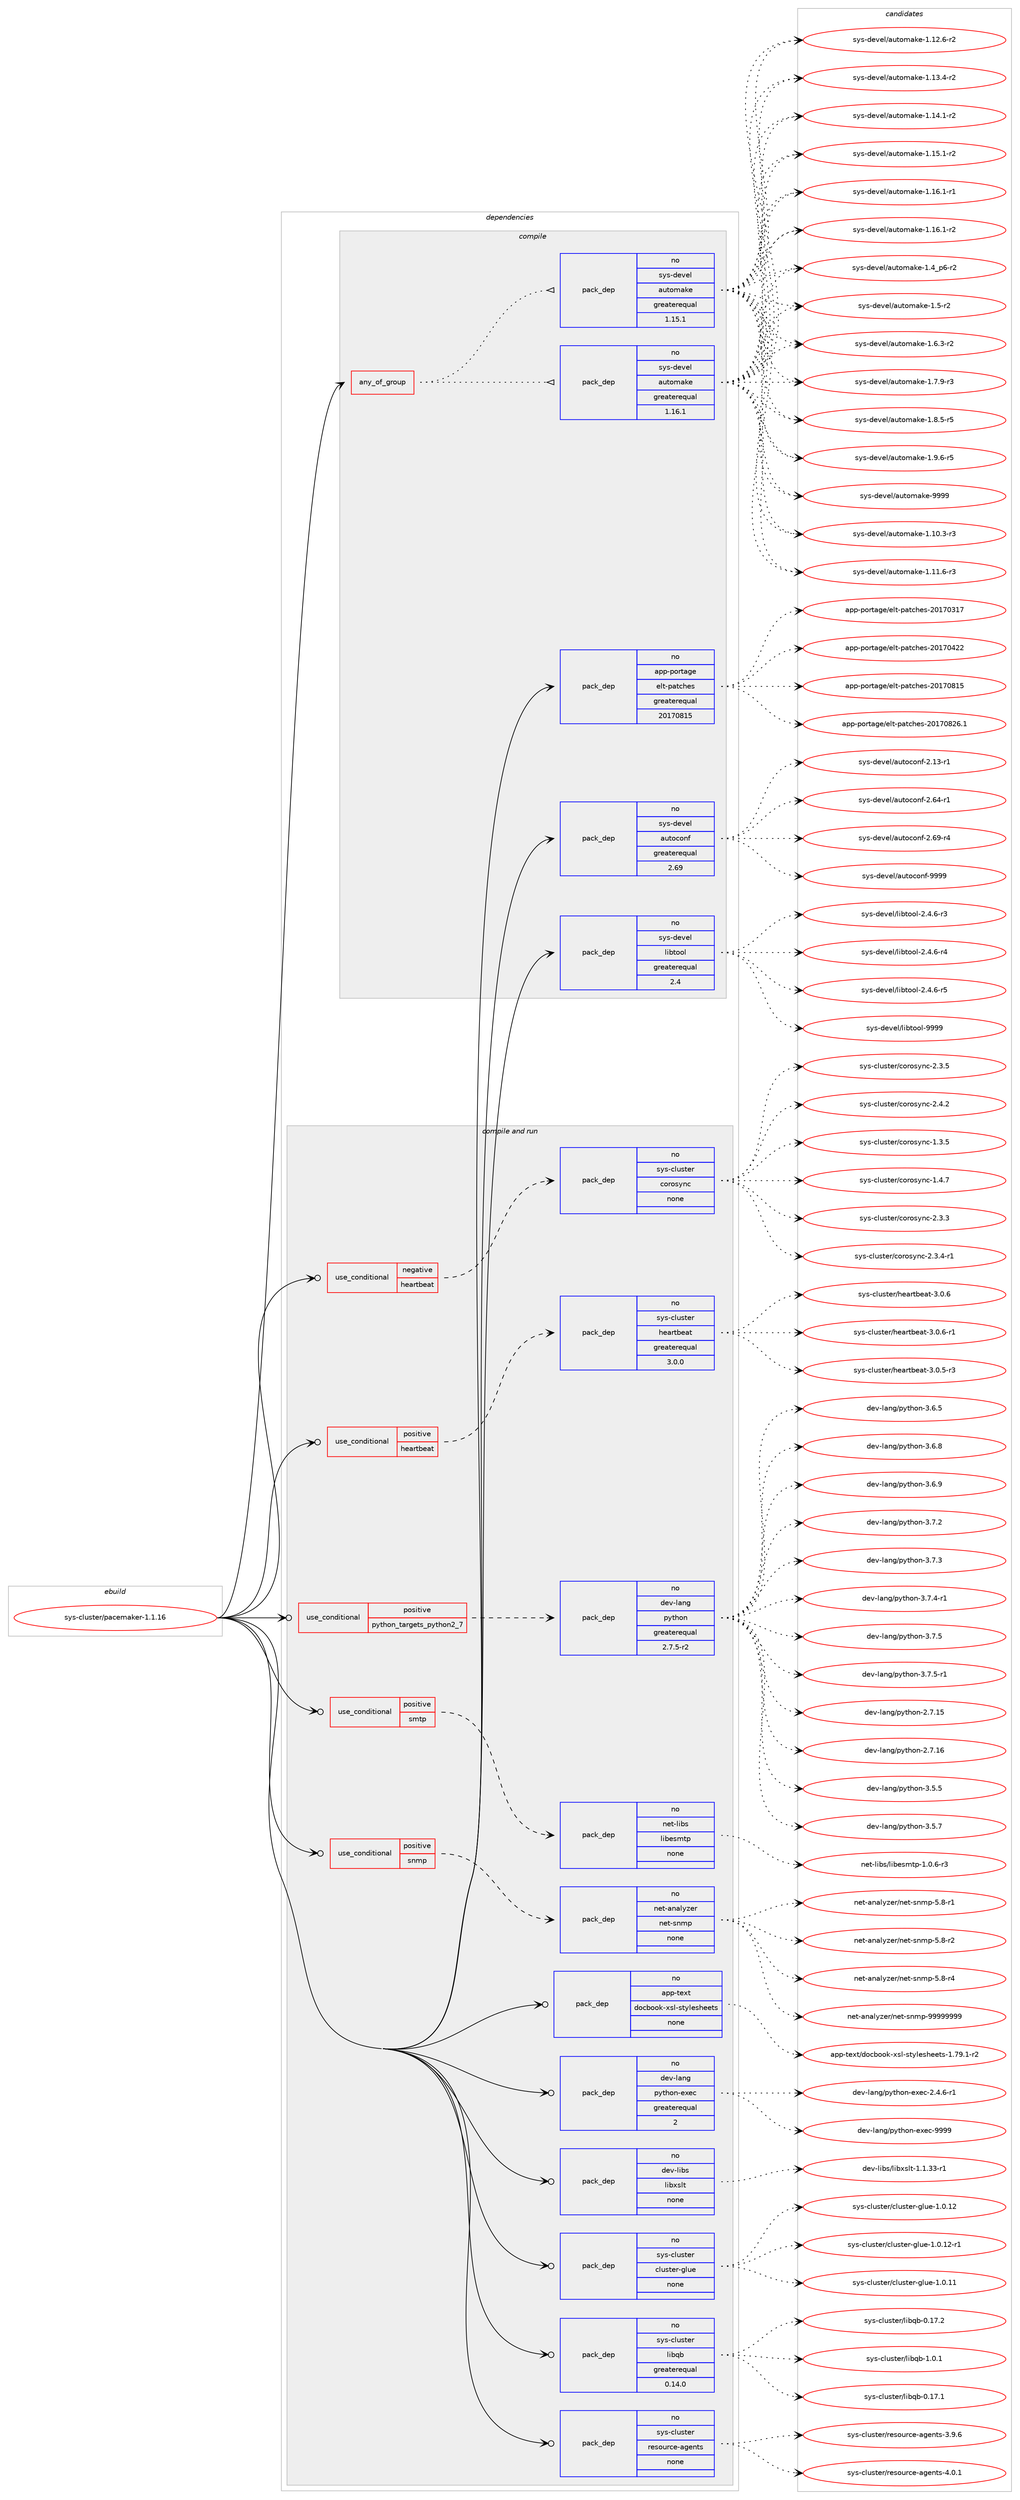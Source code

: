 digraph prolog {

# *************
# Graph options
# *************

newrank=true;
concentrate=true;
compound=true;
graph [rankdir=LR,fontname=Helvetica,fontsize=10,ranksep=1.5];#, ranksep=2.5, nodesep=0.2];
edge  [arrowhead=vee];
node  [fontname=Helvetica,fontsize=10];

# **********
# The ebuild
# **********

subgraph cluster_leftcol {
color=gray;
rank=same;
label=<<i>ebuild</i>>;
id [label="sys-cluster/pacemaker-1.1.16", color=red, width=4, href="../sys-cluster/pacemaker-1.1.16.svg"];
}

# ****************
# The dependencies
# ****************

subgraph cluster_midcol {
color=gray;
label=<<i>dependencies</i>>;
subgraph cluster_compile {
fillcolor="#eeeeee";
style=filled;
label=<<i>compile</i>>;
subgraph any15000 {
dependency887231 [label=<<TABLE BORDER="0" CELLBORDER="1" CELLSPACING="0" CELLPADDING="4"><TR><TD CELLPADDING="10">any_of_group</TD></TR></TABLE>>, shape=none, color=red];subgraph pack658361 {
dependency887232 [label=<<TABLE BORDER="0" CELLBORDER="1" CELLSPACING="0" CELLPADDING="4" WIDTH="220"><TR><TD ROWSPAN="6" CELLPADDING="30">pack_dep</TD></TR><TR><TD WIDTH="110">no</TD></TR><TR><TD>sys-devel</TD></TR><TR><TD>automake</TD></TR><TR><TD>greaterequal</TD></TR><TR><TD>1.16.1</TD></TR></TABLE>>, shape=none, color=blue];
}
dependency887231:e -> dependency887232:w [weight=20,style="dotted",arrowhead="oinv"];
subgraph pack658362 {
dependency887233 [label=<<TABLE BORDER="0" CELLBORDER="1" CELLSPACING="0" CELLPADDING="4" WIDTH="220"><TR><TD ROWSPAN="6" CELLPADDING="30">pack_dep</TD></TR><TR><TD WIDTH="110">no</TD></TR><TR><TD>sys-devel</TD></TR><TR><TD>automake</TD></TR><TR><TD>greaterequal</TD></TR><TR><TD>1.15.1</TD></TR></TABLE>>, shape=none, color=blue];
}
dependency887231:e -> dependency887233:w [weight=20,style="dotted",arrowhead="oinv"];
}
id:e -> dependency887231:w [weight=20,style="solid",arrowhead="vee"];
subgraph pack658363 {
dependency887234 [label=<<TABLE BORDER="0" CELLBORDER="1" CELLSPACING="0" CELLPADDING="4" WIDTH="220"><TR><TD ROWSPAN="6" CELLPADDING="30">pack_dep</TD></TR><TR><TD WIDTH="110">no</TD></TR><TR><TD>app-portage</TD></TR><TR><TD>elt-patches</TD></TR><TR><TD>greaterequal</TD></TR><TR><TD>20170815</TD></TR></TABLE>>, shape=none, color=blue];
}
id:e -> dependency887234:w [weight=20,style="solid",arrowhead="vee"];
subgraph pack658364 {
dependency887235 [label=<<TABLE BORDER="0" CELLBORDER="1" CELLSPACING="0" CELLPADDING="4" WIDTH="220"><TR><TD ROWSPAN="6" CELLPADDING="30">pack_dep</TD></TR><TR><TD WIDTH="110">no</TD></TR><TR><TD>sys-devel</TD></TR><TR><TD>autoconf</TD></TR><TR><TD>greaterequal</TD></TR><TR><TD>2.69</TD></TR></TABLE>>, shape=none, color=blue];
}
id:e -> dependency887235:w [weight=20,style="solid",arrowhead="vee"];
subgraph pack658365 {
dependency887236 [label=<<TABLE BORDER="0" CELLBORDER="1" CELLSPACING="0" CELLPADDING="4" WIDTH="220"><TR><TD ROWSPAN="6" CELLPADDING="30">pack_dep</TD></TR><TR><TD WIDTH="110">no</TD></TR><TR><TD>sys-devel</TD></TR><TR><TD>libtool</TD></TR><TR><TD>greaterequal</TD></TR><TR><TD>2.4</TD></TR></TABLE>>, shape=none, color=blue];
}
id:e -> dependency887236:w [weight=20,style="solid",arrowhead="vee"];
}
subgraph cluster_compileandrun {
fillcolor="#eeeeee";
style=filled;
label=<<i>compile and run</i>>;
subgraph cond213341 {
dependency887237 [label=<<TABLE BORDER="0" CELLBORDER="1" CELLSPACING="0" CELLPADDING="4"><TR><TD ROWSPAN="3" CELLPADDING="10">use_conditional</TD></TR><TR><TD>negative</TD></TR><TR><TD>heartbeat</TD></TR></TABLE>>, shape=none, color=red];
subgraph pack658366 {
dependency887238 [label=<<TABLE BORDER="0" CELLBORDER="1" CELLSPACING="0" CELLPADDING="4" WIDTH="220"><TR><TD ROWSPAN="6" CELLPADDING="30">pack_dep</TD></TR><TR><TD WIDTH="110">no</TD></TR><TR><TD>sys-cluster</TD></TR><TR><TD>corosync</TD></TR><TR><TD>none</TD></TR><TR><TD></TD></TR></TABLE>>, shape=none, color=blue];
}
dependency887237:e -> dependency887238:w [weight=20,style="dashed",arrowhead="vee"];
}
id:e -> dependency887237:w [weight=20,style="solid",arrowhead="odotvee"];
subgraph cond213342 {
dependency887239 [label=<<TABLE BORDER="0" CELLBORDER="1" CELLSPACING="0" CELLPADDING="4"><TR><TD ROWSPAN="3" CELLPADDING="10">use_conditional</TD></TR><TR><TD>positive</TD></TR><TR><TD>heartbeat</TD></TR></TABLE>>, shape=none, color=red];
subgraph pack658367 {
dependency887240 [label=<<TABLE BORDER="0" CELLBORDER="1" CELLSPACING="0" CELLPADDING="4" WIDTH="220"><TR><TD ROWSPAN="6" CELLPADDING="30">pack_dep</TD></TR><TR><TD WIDTH="110">no</TD></TR><TR><TD>sys-cluster</TD></TR><TR><TD>heartbeat</TD></TR><TR><TD>greaterequal</TD></TR><TR><TD>3.0.0</TD></TR></TABLE>>, shape=none, color=blue];
}
dependency887239:e -> dependency887240:w [weight=20,style="dashed",arrowhead="vee"];
}
id:e -> dependency887239:w [weight=20,style="solid",arrowhead="odotvee"];
subgraph cond213343 {
dependency887241 [label=<<TABLE BORDER="0" CELLBORDER="1" CELLSPACING="0" CELLPADDING="4"><TR><TD ROWSPAN="3" CELLPADDING="10">use_conditional</TD></TR><TR><TD>positive</TD></TR><TR><TD>python_targets_python2_7</TD></TR></TABLE>>, shape=none, color=red];
subgraph pack658368 {
dependency887242 [label=<<TABLE BORDER="0" CELLBORDER="1" CELLSPACING="0" CELLPADDING="4" WIDTH="220"><TR><TD ROWSPAN="6" CELLPADDING="30">pack_dep</TD></TR><TR><TD WIDTH="110">no</TD></TR><TR><TD>dev-lang</TD></TR><TR><TD>python</TD></TR><TR><TD>greaterequal</TD></TR><TR><TD>2.7.5-r2</TD></TR></TABLE>>, shape=none, color=blue];
}
dependency887241:e -> dependency887242:w [weight=20,style="dashed",arrowhead="vee"];
}
id:e -> dependency887241:w [weight=20,style="solid",arrowhead="odotvee"];
subgraph cond213344 {
dependency887243 [label=<<TABLE BORDER="0" CELLBORDER="1" CELLSPACING="0" CELLPADDING="4"><TR><TD ROWSPAN="3" CELLPADDING="10">use_conditional</TD></TR><TR><TD>positive</TD></TR><TR><TD>smtp</TD></TR></TABLE>>, shape=none, color=red];
subgraph pack658369 {
dependency887244 [label=<<TABLE BORDER="0" CELLBORDER="1" CELLSPACING="0" CELLPADDING="4" WIDTH="220"><TR><TD ROWSPAN="6" CELLPADDING="30">pack_dep</TD></TR><TR><TD WIDTH="110">no</TD></TR><TR><TD>net-libs</TD></TR><TR><TD>libesmtp</TD></TR><TR><TD>none</TD></TR><TR><TD></TD></TR></TABLE>>, shape=none, color=blue];
}
dependency887243:e -> dependency887244:w [weight=20,style="dashed",arrowhead="vee"];
}
id:e -> dependency887243:w [weight=20,style="solid",arrowhead="odotvee"];
subgraph cond213345 {
dependency887245 [label=<<TABLE BORDER="0" CELLBORDER="1" CELLSPACING="0" CELLPADDING="4"><TR><TD ROWSPAN="3" CELLPADDING="10">use_conditional</TD></TR><TR><TD>positive</TD></TR><TR><TD>snmp</TD></TR></TABLE>>, shape=none, color=red];
subgraph pack658370 {
dependency887246 [label=<<TABLE BORDER="0" CELLBORDER="1" CELLSPACING="0" CELLPADDING="4" WIDTH="220"><TR><TD ROWSPAN="6" CELLPADDING="30">pack_dep</TD></TR><TR><TD WIDTH="110">no</TD></TR><TR><TD>net-analyzer</TD></TR><TR><TD>net-snmp</TD></TR><TR><TD>none</TD></TR><TR><TD></TD></TR></TABLE>>, shape=none, color=blue];
}
dependency887245:e -> dependency887246:w [weight=20,style="dashed",arrowhead="vee"];
}
id:e -> dependency887245:w [weight=20,style="solid",arrowhead="odotvee"];
subgraph pack658371 {
dependency887247 [label=<<TABLE BORDER="0" CELLBORDER="1" CELLSPACING="0" CELLPADDING="4" WIDTH="220"><TR><TD ROWSPAN="6" CELLPADDING="30">pack_dep</TD></TR><TR><TD WIDTH="110">no</TD></TR><TR><TD>app-text</TD></TR><TR><TD>docbook-xsl-stylesheets</TD></TR><TR><TD>none</TD></TR><TR><TD></TD></TR></TABLE>>, shape=none, color=blue];
}
id:e -> dependency887247:w [weight=20,style="solid",arrowhead="odotvee"];
subgraph pack658372 {
dependency887248 [label=<<TABLE BORDER="0" CELLBORDER="1" CELLSPACING="0" CELLPADDING="4" WIDTH="220"><TR><TD ROWSPAN="6" CELLPADDING="30">pack_dep</TD></TR><TR><TD WIDTH="110">no</TD></TR><TR><TD>dev-lang</TD></TR><TR><TD>python-exec</TD></TR><TR><TD>greaterequal</TD></TR><TR><TD>2</TD></TR></TABLE>>, shape=none, color=blue];
}
id:e -> dependency887248:w [weight=20,style="solid",arrowhead="odotvee"];
subgraph pack658373 {
dependency887249 [label=<<TABLE BORDER="0" CELLBORDER="1" CELLSPACING="0" CELLPADDING="4" WIDTH="220"><TR><TD ROWSPAN="6" CELLPADDING="30">pack_dep</TD></TR><TR><TD WIDTH="110">no</TD></TR><TR><TD>dev-libs</TD></TR><TR><TD>libxslt</TD></TR><TR><TD>none</TD></TR><TR><TD></TD></TR></TABLE>>, shape=none, color=blue];
}
id:e -> dependency887249:w [weight=20,style="solid",arrowhead="odotvee"];
subgraph pack658374 {
dependency887250 [label=<<TABLE BORDER="0" CELLBORDER="1" CELLSPACING="0" CELLPADDING="4" WIDTH="220"><TR><TD ROWSPAN="6" CELLPADDING="30">pack_dep</TD></TR><TR><TD WIDTH="110">no</TD></TR><TR><TD>sys-cluster</TD></TR><TR><TD>cluster-glue</TD></TR><TR><TD>none</TD></TR><TR><TD></TD></TR></TABLE>>, shape=none, color=blue];
}
id:e -> dependency887250:w [weight=20,style="solid",arrowhead="odotvee"];
subgraph pack658375 {
dependency887251 [label=<<TABLE BORDER="0" CELLBORDER="1" CELLSPACING="0" CELLPADDING="4" WIDTH="220"><TR><TD ROWSPAN="6" CELLPADDING="30">pack_dep</TD></TR><TR><TD WIDTH="110">no</TD></TR><TR><TD>sys-cluster</TD></TR><TR><TD>libqb</TD></TR><TR><TD>greaterequal</TD></TR><TR><TD>0.14.0</TD></TR></TABLE>>, shape=none, color=blue];
}
id:e -> dependency887251:w [weight=20,style="solid",arrowhead="odotvee"];
subgraph pack658376 {
dependency887252 [label=<<TABLE BORDER="0" CELLBORDER="1" CELLSPACING="0" CELLPADDING="4" WIDTH="220"><TR><TD ROWSPAN="6" CELLPADDING="30">pack_dep</TD></TR><TR><TD WIDTH="110">no</TD></TR><TR><TD>sys-cluster</TD></TR><TR><TD>resource-agents</TD></TR><TR><TD>none</TD></TR><TR><TD></TD></TR></TABLE>>, shape=none, color=blue];
}
id:e -> dependency887252:w [weight=20,style="solid",arrowhead="odotvee"];
}
subgraph cluster_run {
fillcolor="#eeeeee";
style=filled;
label=<<i>run</i>>;
}
}

# **************
# The candidates
# **************

subgraph cluster_choices {
rank=same;
color=gray;
label=<<i>candidates</i>>;

subgraph choice658361 {
color=black;
nodesep=1;
choice11512111545100101118101108479711711611110997107101454946494846514511451 [label="sys-devel/automake-1.10.3-r3", color=red, width=4,href="../sys-devel/automake-1.10.3-r3.svg"];
choice11512111545100101118101108479711711611110997107101454946494946544511451 [label="sys-devel/automake-1.11.6-r3", color=red, width=4,href="../sys-devel/automake-1.11.6-r3.svg"];
choice11512111545100101118101108479711711611110997107101454946495046544511450 [label="sys-devel/automake-1.12.6-r2", color=red, width=4,href="../sys-devel/automake-1.12.6-r2.svg"];
choice11512111545100101118101108479711711611110997107101454946495146524511450 [label="sys-devel/automake-1.13.4-r2", color=red, width=4,href="../sys-devel/automake-1.13.4-r2.svg"];
choice11512111545100101118101108479711711611110997107101454946495246494511450 [label="sys-devel/automake-1.14.1-r2", color=red, width=4,href="../sys-devel/automake-1.14.1-r2.svg"];
choice11512111545100101118101108479711711611110997107101454946495346494511450 [label="sys-devel/automake-1.15.1-r2", color=red, width=4,href="../sys-devel/automake-1.15.1-r2.svg"];
choice11512111545100101118101108479711711611110997107101454946495446494511449 [label="sys-devel/automake-1.16.1-r1", color=red, width=4,href="../sys-devel/automake-1.16.1-r1.svg"];
choice11512111545100101118101108479711711611110997107101454946495446494511450 [label="sys-devel/automake-1.16.1-r2", color=red, width=4,href="../sys-devel/automake-1.16.1-r2.svg"];
choice115121115451001011181011084797117116111109971071014549465295112544511450 [label="sys-devel/automake-1.4_p6-r2", color=red, width=4,href="../sys-devel/automake-1.4_p6-r2.svg"];
choice11512111545100101118101108479711711611110997107101454946534511450 [label="sys-devel/automake-1.5-r2", color=red, width=4,href="../sys-devel/automake-1.5-r2.svg"];
choice115121115451001011181011084797117116111109971071014549465446514511450 [label="sys-devel/automake-1.6.3-r2", color=red, width=4,href="../sys-devel/automake-1.6.3-r2.svg"];
choice115121115451001011181011084797117116111109971071014549465546574511451 [label="sys-devel/automake-1.7.9-r3", color=red, width=4,href="../sys-devel/automake-1.7.9-r3.svg"];
choice115121115451001011181011084797117116111109971071014549465646534511453 [label="sys-devel/automake-1.8.5-r5", color=red, width=4,href="../sys-devel/automake-1.8.5-r5.svg"];
choice115121115451001011181011084797117116111109971071014549465746544511453 [label="sys-devel/automake-1.9.6-r5", color=red, width=4,href="../sys-devel/automake-1.9.6-r5.svg"];
choice115121115451001011181011084797117116111109971071014557575757 [label="sys-devel/automake-9999", color=red, width=4,href="../sys-devel/automake-9999.svg"];
dependency887232:e -> choice11512111545100101118101108479711711611110997107101454946494846514511451:w [style=dotted,weight="100"];
dependency887232:e -> choice11512111545100101118101108479711711611110997107101454946494946544511451:w [style=dotted,weight="100"];
dependency887232:e -> choice11512111545100101118101108479711711611110997107101454946495046544511450:w [style=dotted,weight="100"];
dependency887232:e -> choice11512111545100101118101108479711711611110997107101454946495146524511450:w [style=dotted,weight="100"];
dependency887232:e -> choice11512111545100101118101108479711711611110997107101454946495246494511450:w [style=dotted,weight="100"];
dependency887232:e -> choice11512111545100101118101108479711711611110997107101454946495346494511450:w [style=dotted,weight="100"];
dependency887232:e -> choice11512111545100101118101108479711711611110997107101454946495446494511449:w [style=dotted,weight="100"];
dependency887232:e -> choice11512111545100101118101108479711711611110997107101454946495446494511450:w [style=dotted,weight="100"];
dependency887232:e -> choice115121115451001011181011084797117116111109971071014549465295112544511450:w [style=dotted,weight="100"];
dependency887232:e -> choice11512111545100101118101108479711711611110997107101454946534511450:w [style=dotted,weight="100"];
dependency887232:e -> choice115121115451001011181011084797117116111109971071014549465446514511450:w [style=dotted,weight="100"];
dependency887232:e -> choice115121115451001011181011084797117116111109971071014549465546574511451:w [style=dotted,weight="100"];
dependency887232:e -> choice115121115451001011181011084797117116111109971071014549465646534511453:w [style=dotted,weight="100"];
dependency887232:e -> choice115121115451001011181011084797117116111109971071014549465746544511453:w [style=dotted,weight="100"];
dependency887232:e -> choice115121115451001011181011084797117116111109971071014557575757:w [style=dotted,weight="100"];
}
subgraph choice658362 {
color=black;
nodesep=1;
choice11512111545100101118101108479711711611110997107101454946494846514511451 [label="sys-devel/automake-1.10.3-r3", color=red, width=4,href="../sys-devel/automake-1.10.3-r3.svg"];
choice11512111545100101118101108479711711611110997107101454946494946544511451 [label="sys-devel/automake-1.11.6-r3", color=red, width=4,href="../sys-devel/automake-1.11.6-r3.svg"];
choice11512111545100101118101108479711711611110997107101454946495046544511450 [label="sys-devel/automake-1.12.6-r2", color=red, width=4,href="../sys-devel/automake-1.12.6-r2.svg"];
choice11512111545100101118101108479711711611110997107101454946495146524511450 [label="sys-devel/automake-1.13.4-r2", color=red, width=4,href="../sys-devel/automake-1.13.4-r2.svg"];
choice11512111545100101118101108479711711611110997107101454946495246494511450 [label="sys-devel/automake-1.14.1-r2", color=red, width=4,href="../sys-devel/automake-1.14.1-r2.svg"];
choice11512111545100101118101108479711711611110997107101454946495346494511450 [label="sys-devel/automake-1.15.1-r2", color=red, width=4,href="../sys-devel/automake-1.15.1-r2.svg"];
choice11512111545100101118101108479711711611110997107101454946495446494511449 [label="sys-devel/automake-1.16.1-r1", color=red, width=4,href="../sys-devel/automake-1.16.1-r1.svg"];
choice11512111545100101118101108479711711611110997107101454946495446494511450 [label="sys-devel/automake-1.16.1-r2", color=red, width=4,href="../sys-devel/automake-1.16.1-r2.svg"];
choice115121115451001011181011084797117116111109971071014549465295112544511450 [label="sys-devel/automake-1.4_p6-r2", color=red, width=4,href="../sys-devel/automake-1.4_p6-r2.svg"];
choice11512111545100101118101108479711711611110997107101454946534511450 [label="sys-devel/automake-1.5-r2", color=red, width=4,href="../sys-devel/automake-1.5-r2.svg"];
choice115121115451001011181011084797117116111109971071014549465446514511450 [label="sys-devel/automake-1.6.3-r2", color=red, width=4,href="../sys-devel/automake-1.6.3-r2.svg"];
choice115121115451001011181011084797117116111109971071014549465546574511451 [label="sys-devel/automake-1.7.9-r3", color=red, width=4,href="../sys-devel/automake-1.7.9-r3.svg"];
choice115121115451001011181011084797117116111109971071014549465646534511453 [label="sys-devel/automake-1.8.5-r5", color=red, width=4,href="../sys-devel/automake-1.8.5-r5.svg"];
choice115121115451001011181011084797117116111109971071014549465746544511453 [label="sys-devel/automake-1.9.6-r5", color=red, width=4,href="../sys-devel/automake-1.9.6-r5.svg"];
choice115121115451001011181011084797117116111109971071014557575757 [label="sys-devel/automake-9999", color=red, width=4,href="../sys-devel/automake-9999.svg"];
dependency887233:e -> choice11512111545100101118101108479711711611110997107101454946494846514511451:w [style=dotted,weight="100"];
dependency887233:e -> choice11512111545100101118101108479711711611110997107101454946494946544511451:w [style=dotted,weight="100"];
dependency887233:e -> choice11512111545100101118101108479711711611110997107101454946495046544511450:w [style=dotted,weight="100"];
dependency887233:e -> choice11512111545100101118101108479711711611110997107101454946495146524511450:w [style=dotted,weight="100"];
dependency887233:e -> choice11512111545100101118101108479711711611110997107101454946495246494511450:w [style=dotted,weight="100"];
dependency887233:e -> choice11512111545100101118101108479711711611110997107101454946495346494511450:w [style=dotted,weight="100"];
dependency887233:e -> choice11512111545100101118101108479711711611110997107101454946495446494511449:w [style=dotted,weight="100"];
dependency887233:e -> choice11512111545100101118101108479711711611110997107101454946495446494511450:w [style=dotted,weight="100"];
dependency887233:e -> choice115121115451001011181011084797117116111109971071014549465295112544511450:w [style=dotted,weight="100"];
dependency887233:e -> choice11512111545100101118101108479711711611110997107101454946534511450:w [style=dotted,weight="100"];
dependency887233:e -> choice115121115451001011181011084797117116111109971071014549465446514511450:w [style=dotted,weight="100"];
dependency887233:e -> choice115121115451001011181011084797117116111109971071014549465546574511451:w [style=dotted,weight="100"];
dependency887233:e -> choice115121115451001011181011084797117116111109971071014549465646534511453:w [style=dotted,weight="100"];
dependency887233:e -> choice115121115451001011181011084797117116111109971071014549465746544511453:w [style=dotted,weight="100"];
dependency887233:e -> choice115121115451001011181011084797117116111109971071014557575757:w [style=dotted,weight="100"];
}
subgraph choice658363 {
color=black;
nodesep=1;
choice97112112451121111141169710310147101108116451129711699104101115455048495548514955 [label="app-portage/elt-patches-20170317", color=red, width=4,href="../app-portage/elt-patches-20170317.svg"];
choice97112112451121111141169710310147101108116451129711699104101115455048495548525050 [label="app-portage/elt-patches-20170422", color=red, width=4,href="../app-portage/elt-patches-20170422.svg"];
choice97112112451121111141169710310147101108116451129711699104101115455048495548564953 [label="app-portage/elt-patches-20170815", color=red, width=4,href="../app-portage/elt-patches-20170815.svg"];
choice971121124511211111411697103101471011081164511297116991041011154550484955485650544649 [label="app-portage/elt-patches-20170826.1", color=red, width=4,href="../app-portage/elt-patches-20170826.1.svg"];
dependency887234:e -> choice97112112451121111141169710310147101108116451129711699104101115455048495548514955:w [style=dotted,weight="100"];
dependency887234:e -> choice97112112451121111141169710310147101108116451129711699104101115455048495548525050:w [style=dotted,weight="100"];
dependency887234:e -> choice97112112451121111141169710310147101108116451129711699104101115455048495548564953:w [style=dotted,weight="100"];
dependency887234:e -> choice971121124511211111411697103101471011081164511297116991041011154550484955485650544649:w [style=dotted,weight="100"];
}
subgraph choice658364 {
color=black;
nodesep=1;
choice1151211154510010111810110847971171161119911111010245504649514511449 [label="sys-devel/autoconf-2.13-r1", color=red, width=4,href="../sys-devel/autoconf-2.13-r1.svg"];
choice1151211154510010111810110847971171161119911111010245504654524511449 [label="sys-devel/autoconf-2.64-r1", color=red, width=4,href="../sys-devel/autoconf-2.64-r1.svg"];
choice1151211154510010111810110847971171161119911111010245504654574511452 [label="sys-devel/autoconf-2.69-r4", color=red, width=4,href="../sys-devel/autoconf-2.69-r4.svg"];
choice115121115451001011181011084797117116111991111101024557575757 [label="sys-devel/autoconf-9999", color=red, width=4,href="../sys-devel/autoconf-9999.svg"];
dependency887235:e -> choice1151211154510010111810110847971171161119911111010245504649514511449:w [style=dotted,weight="100"];
dependency887235:e -> choice1151211154510010111810110847971171161119911111010245504654524511449:w [style=dotted,weight="100"];
dependency887235:e -> choice1151211154510010111810110847971171161119911111010245504654574511452:w [style=dotted,weight="100"];
dependency887235:e -> choice115121115451001011181011084797117116111991111101024557575757:w [style=dotted,weight="100"];
}
subgraph choice658365 {
color=black;
nodesep=1;
choice1151211154510010111810110847108105981161111111084550465246544511451 [label="sys-devel/libtool-2.4.6-r3", color=red, width=4,href="../sys-devel/libtool-2.4.6-r3.svg"];
choice1151211154510010111810110847108105981161111111084550465246544511452 [label="sys-devel/libtool-2.4.6-r4", color=red, width=4,href="../sys-devel/libtool-2.4.6-r4.svg"];
choice1151211154510010111810110847108105981161111111084550465246544511453 [label="sys-devel/libtool-2.4.6-r5", color=red, width=4,href="../sys-devel/libtool-2.4.6-r5.svg"];
choice1151211154510010111810110847108105981161111111084557575757 [label="sys-devel/libtool-9999", color=red, width=4,href="../sys-devel/libtool-9999.svg"];
dependency887236:e -> choice1151211154510010111810110847108105981161111111084550465246544511451:w [style=dotted,weight="100"];
dependency887236:e -> choice1151211154510010111810110847108105981161111111084550465246544511452:w [style=dotted,weight="100"];
dependency887236:e -> choice1151211154510010111810110847108105981161111111084550465246544511453:w [style=dotted,weight="100"];
dependency887236:e -> choice1151211154510010111810110847108105981161111111084557575757:w [style=dotted,weight="100"];
}
subgraph choice658366 {
color=black;
nodesep=1;
choice1151211154599108117115116101114479911111411111512111099454946514653 [label="sys-cluster/corosync-1.3.5", color=red, width=4,href="../sys-cluster/corosync-1.3.5.svg"];
choice1151211154599108117115116101114479911111411111512111099454946524655 [label="sys-cluster/corosync-1.4.7", color=red, width=4,href="../sys-cluster/corosync-1.4.7.svg"];
choice1151211154599108117115116101114479911111411111512111099455046514651 [label="sys-cluster/corosync-2.3.3", color=red, width=4,href="../sys-cluster/corosync-2.3.3.svg"];
choice11512111545991081171151161011144799111114111115121110994550465146524511449 [label="sys-cluster/corosync-2.3.4-r1", color=red, width=4,href="../sys-cluster/corosync-2.3.4-r1.svg"];
choice1151211154599108117115116101114479911111411111512111099455046514653 [label="sys-cluster/corosync-2.3.5", color=red, width=4,href="../sys-cluster/corosync-2.3.5.svg"];
choice1151211154599108117115116101114479911111411111512111099455046524650 [label="sys-cluster/corosync-2.4.2", color=red, width=4,href="../sys-cluster/corosync-2.4.2.svg"];
dependency887238:e -> choice1151211154599108117115116101114479911111411111512111099454946514653:w [style=dotted,weight="100"];
dependency887238:e -> choice1151211154599108117115116101114479911111411111512111099454946524655:w [style=dotted,weight="100"];
dependency887238:e -> choice1151211154599108117115116101114479911111411111512111099455046514651:w [style=dotted,weight="100"];
dependency887238:e -> choice11512111545991081171151161011144799111114111115121110994550465146524511449:w [style=dotted,weight="100"];
dependency887238:e -> choice1151211154599108117115116101114479911111411111512111099455046514653:w [style=dotted,weight="100"];
dependency887238:e -> choice1151211154599108117115116101114479911111411111512111099455046524650:w [style=dotted,weight="100"];
}
subgraph choice658367 {
color=black;
nodesep=1;
choice1151211154599108117115116101114471041019711411698101971164551464846534511451 [label="sys-cluster/heartbeat-3.0.5-r3", color=red, width=4,href="../sys-cluster/heartbeat-3.0.5-r3.svg"];
choice115121115459910811711511610111447104101971141169810197116455146484654 [label="sys-cluster/heartbeat-3.0.6", color=red, width=4,href="../sys-cluster/heartbeat-3.0.6.svg"];
choice1151211154599108117115116101114471041019711411698101971164551464846544511449 [label="sys-cluster/heartbeat-3.0.6-r1", color=red, width=4,href="../sys-cluster/heartbeat-3.0.6-r1.svg"];
dependency887240:e -> choice1151211154599108117115116101114471041019711411698101971164551464846534511451:w [style=dotted,weight="100"];
dependency887240:e -> choice115121115459910811711511610111447104101971141169810197116455146484654:w [style=dotted,weight="100"];
dependency887240:e -> choice1151211154599108117115116101114471041019711411698101971164551464846544511449:w [style=dotted,weight="100"];
}
subgraph choice658368 {
color=black;
nodesep=1;
choice10010111845108971101034711212111610411111045504655464953 [label="dev-lang/python-2.7.15", color=red, width=4,href="../dev-lang/python-2.7.15.svg"];
choice10010111845108971101034711212111610411111045504655464954 [label="dev-lang/python-2.7.16", color=red, width=4,href="../dev-lang/python-2.7.16.svg"];
choice100101118451089711010347112121116104111110455146534653 [label="dev-lang/python-3.5.5", color=red, width=4,href="../dev-lang/python-3.5.5.svg"];
choice100101118451089711010347112121116104111110455146534655 [label="dev-lang/python-3.5.7", color=red, width=4,href="../dev-lang/python-3.5.7.svg"];
choice100101118451089711010347112121116104111110455146544653 [label="dev-lang/python-3.6.5", color=red, width=4,href="../dev-lang/python-3.6.5.svg"];
choice100101118451089711010347112121116104111110455146544656 [label="dev-lang/python-3.6.8", color=red, width=4,href="../dev-lang/python-3.6.8.svg"];
choice100101118451089711010347112121116104111110455146544657 [label="dev-lang/python-3.6.9", color=red, width=4,href="../dev-lang/python-3.6.9.svg"];
choice100101118451089711010347112121116104111110455146554650 [label="dev-lang/python-3.7.2", color=red, width=4,href="../dev-lang/python-3.7.2.svg"];
choice100101118451089711010347112121116104111110455146554651 [label="dev-lang/python-3.7.3", color=red, width=4,href="../dev-lang/python-3.7.3.svg"];
choice1001011184510897110103471121211161041111104551465546524511449 [label="dev-lang/python-3.7.4-r1", color=red, width=4,href="../dev-lang/python-3.7.4-r1.svg"];
choice100101118451089711010347112121116104111110455146554653 [label="dev-lang/python-3.7.5", color=red, width=4,href="../dev-lang/python-3.7.5.svg"];
choice1001011184510897110103471121211161041111104551465546534511449 [label="dev-lang/python-3.7.5-r1", color=red, width=4,href="../dev-lang/python-3.7.5-r1.svg"];
dependency887242:e -> choice10010111845108971101034711212111610411111045504655464953:w [style=dotted,weight="100"];
dependency887242:e -> choice10010111845108971101034711212111610411111045504655464954:w [style=dotted,weight="100"];
dependency887242:e -> choice100101118451089711010347112121116104111110455146534653:w [style=dotted,weight="100"];
dependency887242:e -> choice100101118451089711010347112121116104111110455146534655:w [style=dotted,weight="100"];
dependency887242:e -> choice100101118451089711010347112121116104111110455146544653:w [style=dotted,weight="100"];
dependency887242:e -> choice100101118451089711010347112121116104111110455146544656:w [style=dotted,weight="100"];
dependency887242:e -> choice100101118451089711010347112121116104111110455146544657:w [style=dotted,weight="100"];
dependency887242:e -> choice100101118451089711010347112121116104111110455146554650:w [style=dotted,weight="100"];
dependency887242:e -> choice100101118451089711010347112121116104111110455146554651:w [style=dotted,weight="100"];
dependency887242:e -> choice1001011184510897110103471121211161041111104551465546524511449:w [style=dotted,weight="100"];
dependency887242:e -> choice100101118451089711010347112121116104111110455146554653:w [style=dotted,weight="100"];
dependency887242:e -> choice1001011184510897110103471121211161041111104551465546534511449:w [style=dotted,weight="100"];
}
subgraph choice658369 {
color=black;
nodesep=1;
choice110101116451081059811547108105981011151091161124549464846544511451 [label="net-libs/libesmtp-1.0.6-r3", color=red, width=4,href="../net-libs/libesmtp-1.0.6-r3.svg"];
dependency887244:e -> choice110101116451081059811547108105981011151091161124549464846544511451:w [style=dotted,weight="100"];
}
subgraph choice658370 {
color=black;
nodesep=1;
choice1101011164597110971081211221011144711010111645115110109112455346564511449 [label="net-analyzer/net-snmp-5.8-r1", color=red, width=4,href="../net-analyzer/net-snmp-5.8-r1.svg"];
choice1101011164597110971081211221011144711010111645115110109112455346564511450 [label="net-analyzer/net-snmp-5.8-r2", color=red, width=4,href="../net-analyzer/net-snmp-5.8-r2.svg"];
choice1101011164597110971081211221011144711010111645115110109112455346564511452 [label="net-analyzer/net-snmp-5.8-r4", color=red, width=4,href="../net-analyzer/net-snmp-5.8-r4.svg"];
choice1101011164597110971081211221011144711010111645115110109112455757575757575757 [label="net-analyzer/net-snmp-99999999", color=red, width=4,href="../net-analyzer/net-snmp-99999999.svg"];
dependency887246:e -> choice1101011164597110971081211221011144711010111645115110109112455346564511449:w [style=dotted,weight="100"];
dependency887246:e -> choice1101011164597110971081211221011144711010111645115110109112455346564511450:w [style=dotted,weight="100"];
dependency887246:e -> choice1101011164597110971081211221011144711010111645115110109112455346564511452:w [style=dotted,weight="100"];
dependency887246:e -> choice1101011164597110971081211221011144711010111645115110109112455757575757575757:w [style=dotted,weight="100"];
}
subgraph choice658371 {
color=black;
nodesep=1;
choice97112112451161011201164710011199981111111074512011510845115116121108101115104101101116115454946555746494511450 [label="app-text/docbook-xsl-stylesheets-1.79.1-r2", color=red, width=4,href="../app-text/docbook-xsl-stylesheets-1.79.1-r2.svg"];
dependency887247:e -> choice97112112451161011201164710011199981111111074512011510845115116121108101115104101101116115454946555746494511450:w [style=dotted,weight="100"];
}
subgraph choice658372 {
color=black;
nodesep=1;
choice10010111845108971101034711212111610411111045101120101994550465246544511449 [label="dev-lang/python-exec-2.4.6-r1", color=red, width=4,href="../dev-lang/python-exec-2.4.6-r1.svg"];
choice10010111845108971101034711212111610411111045101120101994557575757 [label="dev-lang/python-exec-9999", color=red, width=4,href="../dev-lang/python-exec-9999.svg"];
dependency887248:e -> choice10010111845108971101034711212111610411111045101120101994550465246544511449:w [style=dotted,weight="100"];
dependency887248:e -> choice10010111845108971101034711212111610411111045101120101994557575757:w [style=dotted,weight="100"];
}
subgraph choice658373 {
color=black;
nodesep=1;
choice10010111845108105981154710810598120115108116454946494651514511449 [label="dev-libs/libxslt-1.1.33-r1", color=red, width=4,href="../dev-libs/libxslt-1.1.33-r1.svg"];
dependency887249:e -> choice10010111845108105981154710810598120115108116454946494651514511449:w [style=dotted,weight="100"];
}
subgraph choice658374 {
color=black;
nodesep=1;
choice115121115459910811711511610111447991081171151161011144510310811710145494648464949 [label="sys-cluster/cluster-glue-1.0.11", color=red, width=4,href="../sys-cluster/cluster-glue-1.0.11.svg"];
choice115121115459910811711511610111447991081171151161011144510310811710145494648464950 [label="sys-cluster/cluster-glue-1.0.12", color=red, width=4,href="../sys-cluster/cluster-glue-1.0.12.svg"];
choice1151211154599108117115116101114479910811711511610111445103108117101454946484649504511449 [label="sys-cluster/cluster-glue-1.0.12-r1", color=red, width=4,href="../sys-cluster/cluster-glue-1.0.12-r1.svg"];
dependency887250:e -> choice115121115459910811711511610111447991081171151161011144510310811710145494648464949:w [style=dotted,weight="100"];
dependency887250:e -> choice115121115459910811711511610111447991081171151161011144510310811710145494648464950:w [style=dotted,weight="100"];
dependency887250:e -> choice1151211154599108117115116101114479910811711511610111445103108117101454946484649504511449:w [style=dotted,weight="100"];
}
subgraph choice658375 {
color=black;
nodesep=1;
choice115121115459910811711511610111447108105981139845484649554649 [label="sys-cluster/libqb-0.17.1", color=red, width=4,href="../sys-cluster/libqb-0.17.1.svg"];
choice115121115459910811711511610111447108105981139845484649554650 [label="sys-cluster/libqb-0.17.2", color=red, width=4,href="../sys-cluster/libqb-0.17.2.svg"];
choice1151211154599108117115116101114471081059811398454946484649 [label="sys-cluster/libqb-1.0.1", color=red, width=4,href="../sys-cluster/libqb-1.0.1.svg"];
dependency887251:e -> choice115121115459910811711511610111447108105981139845484649554649:w [style=dotted,weight="100"];
dependency887251:e -> choice115121115459910811711511610111447108105981139845484649554650:w [style=dotted,weight="100"];
dependency887251:e -> choice1151211154599108117115116101114471081059811398454946484649:w [style=dotted,weight="100"];
}
subgraph choice658376 {
color=black;
nodesep=1;
choice115121115459910811711511610111447114101115111117114991014597103101110116115455146574654 [label="sys-cluster/resource-agents-3.9.6", color=red, width=4,href="../sys-cluster/resource-agents-3.9.6.svg"];
choice115121115459910811711511610111447114101115111117114991014597103101110116115455246484649 [label="sys-cluster/resource-agents-4.0.1", color=red, width=4,href="../sys-cluster/resource-agents-4.0.1.svg"];
dependency887252:e -> choice115121115459910811711511610111447114101115111117114991014597103101110116115455146574654:w [style=dotted,weight="100"];
dependency887252:e -> choice115121115459910811711511610111447114101115111117114991014597103101110116115455246484649:w [style=dotted,weight="100"];
}
}

}
